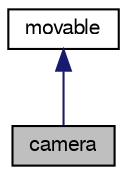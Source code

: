 digraph "camera"
{
 // LATEX_PDF_SIZE
  bgcolor="transparent";
  edge [fontname="FreeSans",fontsize="10",labelfontname="FreeSans",labelfontsize="10"];
  node [fontname="FreeSans",fontsize="10",shape=record];
  Node1 [label="camera",height=0.2,width=0.4,color="black", fillcolor="grey75", style="filled", fontcolor="black",tooltip="Hold location, orientation, and mode of the viewer."];
  Node2 -> Node1 [dir="back",color="midnightblue",fontsize="10",style="solid",fontname="FreeSans"];
  Node2 [label="movable",height=0.2,width=0.4,color="black",URL="$a02520.html",tooltip="Mostly virtual class for any entity in the scene."];
}
